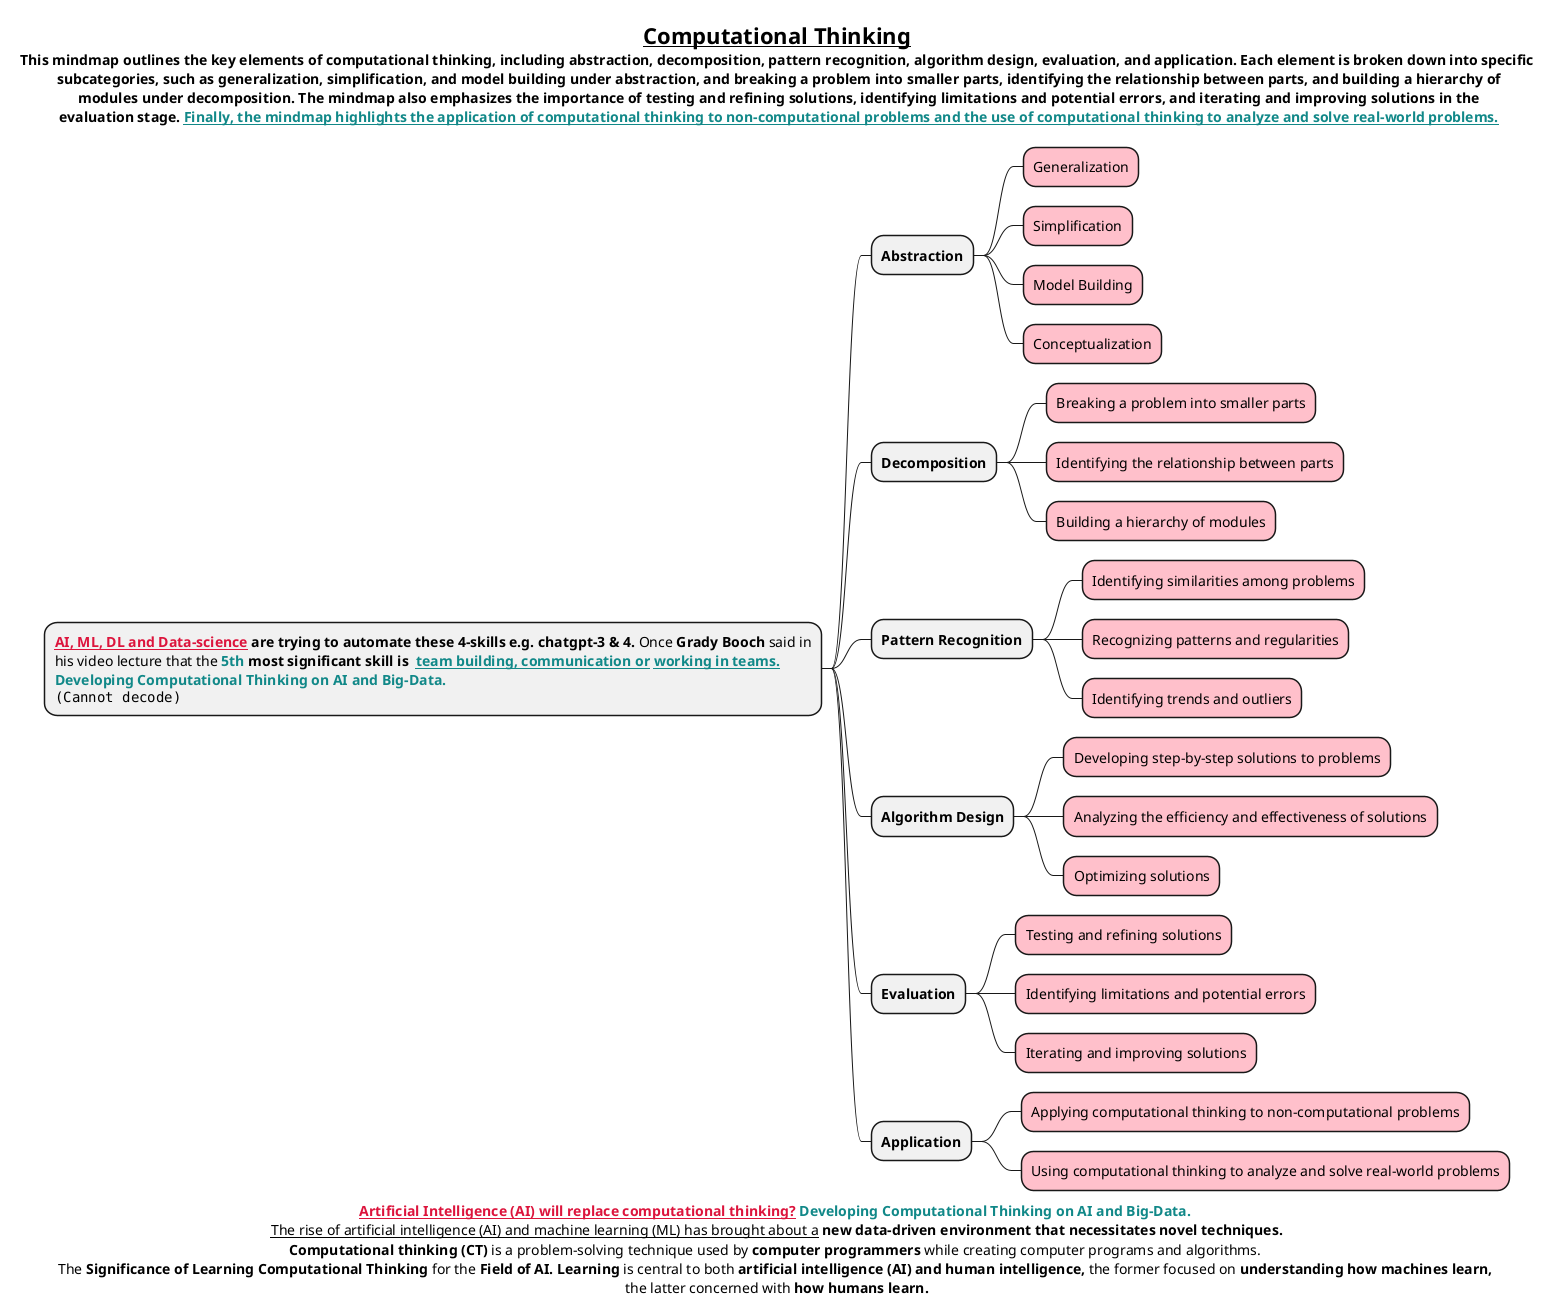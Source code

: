 @startmindmap
title = __Computational Thinking__ \nThis mindmap outlines the key elements of computational thinking, including abstraction, decomposition, pattern recognition, algorithm design, evaluation, and application. Each element is broken down into specific\n subcategories, such as generalization, simplification, and model building under abstraction, and breaking a problem into smaller parts, identifying the relationship between parts, and building a hierarchy of\n modules under decomposition. The mindmap also emphasizes the importance of testing and refining solutions, identifying limitations and potential errors, and iterating and improving solutions in the\n evaluation stage. <color #118888>**__Finally, the mindmap highlights the application of computational thinking to non-computational problems and the use of computational thinking to analyze and solve real-world problems.__**</color>

caption <color #crimson>**__Artificial Intelligence (AI) will replace computational thinking?__**</color> <color #118888>**Developing Computational Thinking on AI and Big-Data.**</color> \n__The rise of artificial intelligence (AI) and machine learning (ML) has brought about a__ **new data-driven environment that necessitates novel techniques.**\n**Computational thinking (CT)** is a problem-solving technique used by **computer programmers** while creating computer programs and algorithms. \nThe **Significance of Learning Computational Thinking** for the **Field of AI.** **Learning** is central to both **artificial intelligence (AI) and human intelligence,** the former focused on **understanding how machines learn,** \nthe latter concerned with **how humans learn.**



* <color #crimson>**__AI, ML, DL and Data-science__**</color> **are trying to automate these 4-skills e.g. chatgpt-3 & 4. **Once **Grady Booch** said in\nhis video lecture that the <color #118888>**5th**</color>** most significant skill is**  <color #118888>**__team building, communication or__ __working in teams.__**</color>\n<color #118888>**Developing Computational Thinking on AI and Big-Data.**</color> \n<img:computational-thinking.png>
** **Abstraction**
***[#pink] Generalization
***[#pink] Simplification
***[#pink] Model Building
***[#pink] Conceptualization
** **Decomposition**
***[#pink] Breaking a problem into smaller parts
***[#pink] Identifying the relationship between parts
***[#pink] Building a hierarchy of modules
** **Pattern Recognition**
***[#pink] Identifying similarities among problems
***[#pink] Recognizing patterns and regularities
***[#pink] Identifying trends and outliers
** **Algorithm Design**
***[#pink] Developing step-by-step solutions to problems
***[#pink] Analyzing the efficiency and effectiveness of solutions
***[#pink] Optimizing solutions
** **Evaluation**
***[#pink] Testing and refining solutions
***[#pink] Identifying limitations and potential errors
***[#pink] Iterating and improving solutions
** **Application**
***[#pink] Applying computational thinking to non-computational problems
***[#pink] Using computational thinking to analyze and solve real-world problems
@endmindmap
